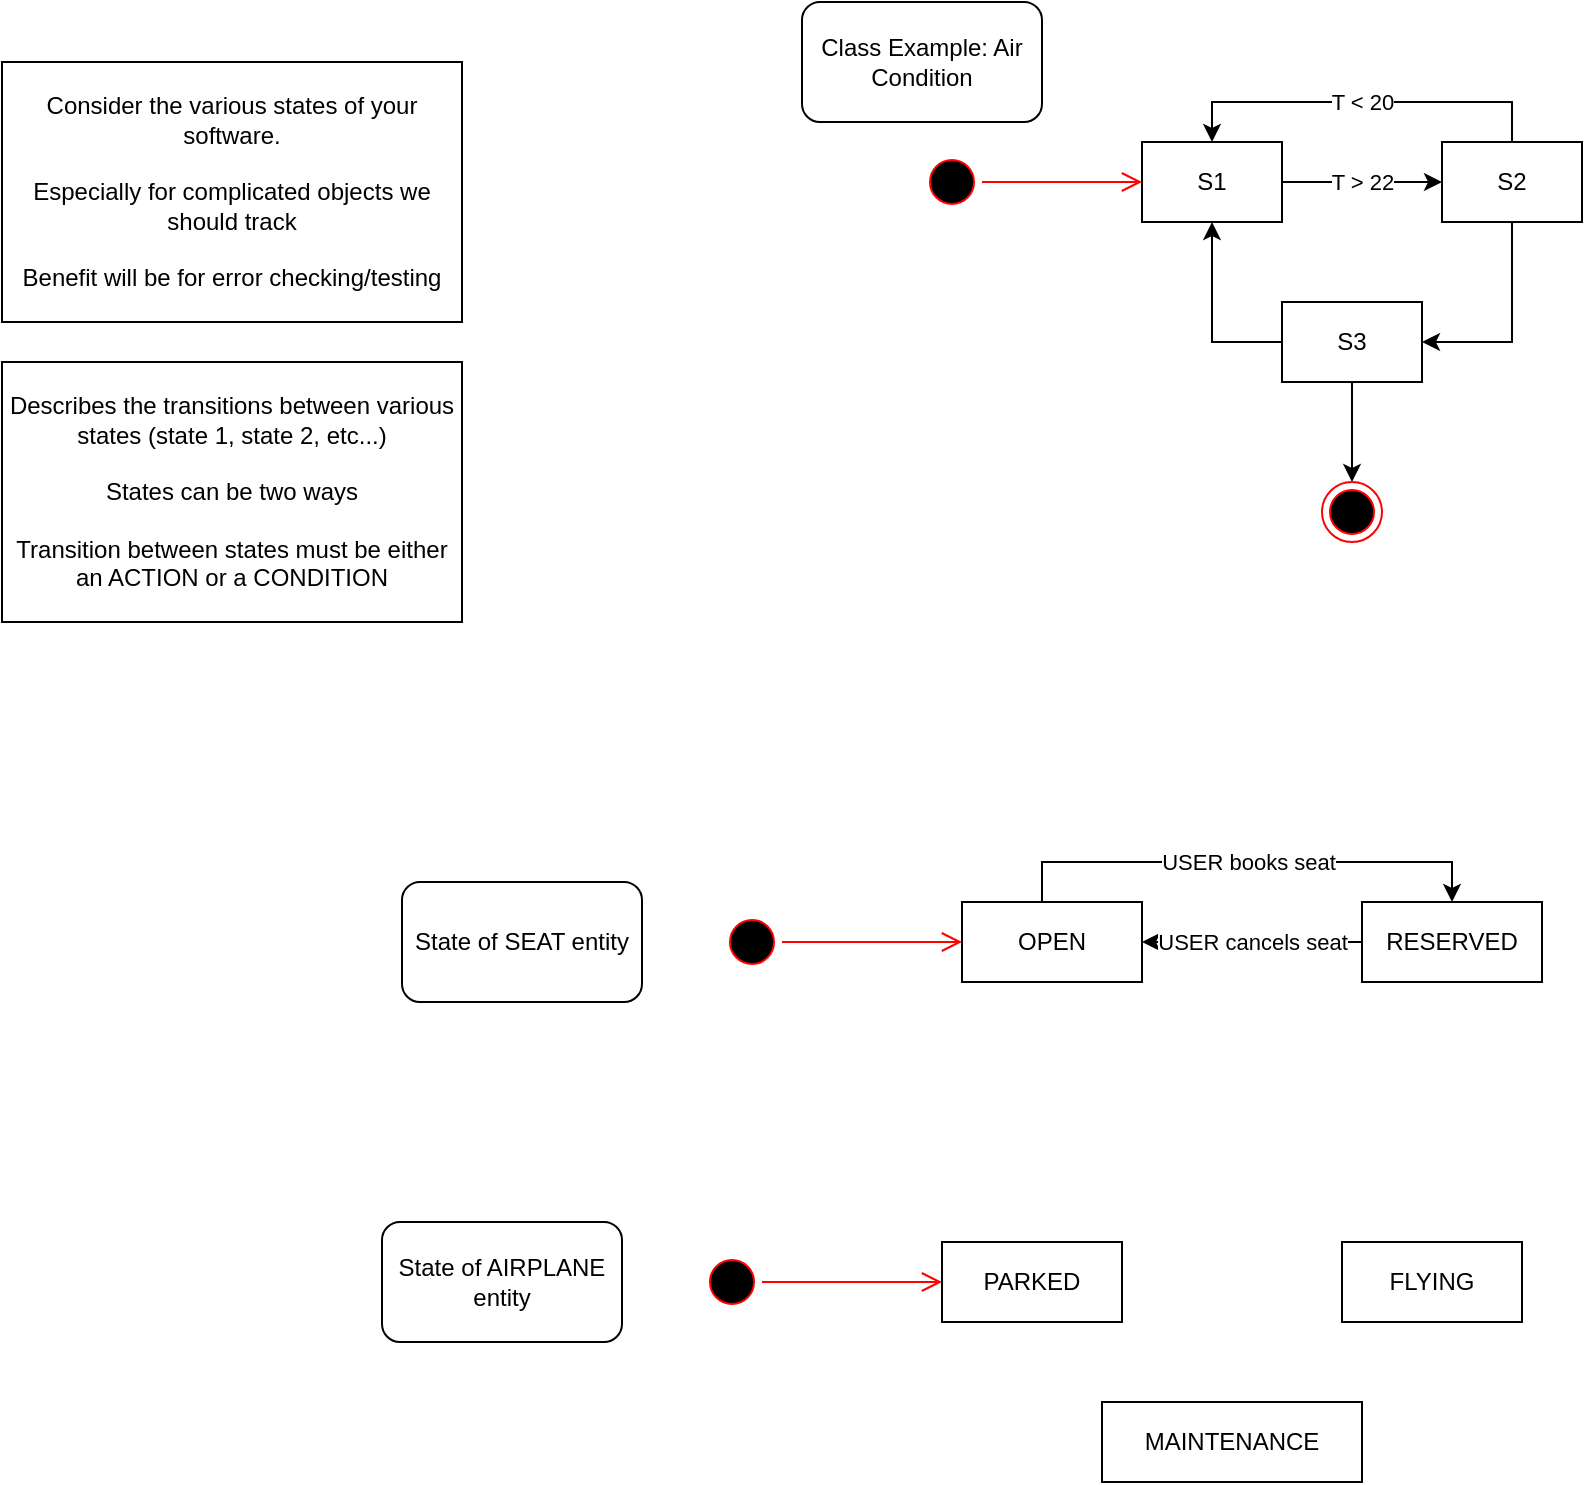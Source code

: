 <mxfile version="22.1.0" type="device">
  <diagram name="Page-1" id="fovnCzvOMF8kabrc145Y">
    <mxGraphModel dx="984" dy="659" grid="1" gridSize="10" guides="1" tooltips="1" connect="1" arrows="1" fold="1" page="1" pageScale="1" pageWidth="850" pageHeight="1100" math="0" shadow="0">
      <root>
        <mxCell id="0" />
        <mxCell id="1" parent="0" />
        <mxCell id="uDA4S_XP-AhFT6qy_NY7-1" value="Consider the various states of your software.&lt;br&gt;&lt;br&gt;Especially for complicated objects we should track&lt;br&gt;&lt;br&gt;Benefit will be for error checking/testing" style="rounded=0;whiteSpace=wrap;html=1;" vertex="1" parent="1">
          <mxGeometry x="40" y="40" width="230" height="130" as="geometry" />
        </mxCell>
        <mxCell id="uDA4S_XP-AhFT6qy_NY7-2" value="Describes the transitions between various states (state 1, state 2, etc...)&lt;br&gt;&lt;br&gt;States can be two ways&lt;br&gt;&lt;br&gt;Transition between states must be either an ACTION or a CONDITION" style="rounded=0;whiteSpace=wrap;html=1;" vertex="1" parent="1">
          <mxGeometry x="40" y="190" width="230" height="130" as="geometry" />
        </mxCell>
        <mxCell id="uDA4S_XP-AhFT6qy_NY7-5" value="T &amp;gt; 22" style="edgeStyle=orthogonalEdgeStyle;rounded=0;orthogonalLoop=1;jettySize=auto;html=1;" edge="1" parent="1" source="uDA4S_XP-AhFT6qy_NY7-3" target="uDA4S_XP-AhFT6qy_NY7-4">
          <mxGeometry relative="1" as="geometry" />
        </mxCell>
        <mxCell id="uDA4S_XP-AhFT6qy_NY7-3" value="S1" style="rounded=0;whiteSpace=wrap;html=1;" vertex="1" parent="1">
          <mxGeometry x="610" y="80" width="70" height="40" as="geometry" />
        </mxCell>
        <mxCell id="uDA4S_XP-AhFT6qy_NY7-6" value="T &amp;lt; 20" style="edgeStyle=orthogonalEdgeStyle;rounded=0;orthogonalLoop=1;jettySize=auto;html=1;entryX=0.5;entryY=0;entryDx=0;entryDy=0;" edge="1" parent="1" source="uDA4S_XP-AhFT6qy_NY7-4" target="uDA4S_XP-AhFT6qy_NY7-3">
          <mxGeometry relative="1" as="geometry">
            <Array as="points">
              <mxPoint x="795" y="60" />
              <mxPoint x="645" y="60" />
            </Array>
          </mxGeometry>
        </mxCell>
        <mxCell id="uDA4S_XP-AhFT6qy_NY7-8" style="edgeStyle=orthogonalEdgeStyle;rounded=0;orthogonalLoop=1;jettySize=auto;html=1;entryX=1;entryY=0.5;entryDx=0;entryDy=0;" edge="1" parent="1" source="uDA4S_XP-AhFT6qy_NY7-4" target="uDA4S_XP-AhFT6qy_NY7-7">
          <mxGeometry relative="1" as="geometry">
            <Array as="points">
              <mxPoint x="795" y="180" />
            </Array>
          </mxGeometry>
        </mxCell>
        <mxCell id="uDA4S_XP-AhFT6qy_NY7-4" value="S2" style="rounded=0;whiteSpace=wrap;html=1;" vertex="1" parent="1">
          <mxGeometry x="760" y="80" width="70" height="40" as="geometry" />
        </mxCell>
        <mxCell id="uDA4S_XP-AhFT6qy_NY7-9" style="edgeStyle=orthogonalEdgeStyle;rounded=0;orthogonalLoop=1;jettySize=auto;html=1;entryX=0.5;entryY=1;entryDx=0;entryDy=0;" edge="1" parent="1" source="uDA4S_XP-AhFT6qy_NY7-7" target="uDA4S_XP-AhFT6qy_NY7-3">
          <mxGeometry relative="1" as="geometry">
            <Array as="points">
              <mxPoint x="645" y="180" />
            </Array>
          </mxGeometry>
        </mxCell>
        <mxCell id="uDA4S_XP-AhFT6qy_NY7-17" style="edgeStyle=orthogonalEdgeStyle;rounded=0;orthogonalLoop=1;jettySize=auto;html=1;entryX=0.5;entryY=0;entryDx=0;entryDy=0;" edge="1" parent="1" source="uDA4S_XP-AhFT6qy_NY7-7" target="uDA4S_XP-AhFT6qy_NY7-16">
          <mxGeometry relative="1" as="geometry" />
        </mxCell>
        <mxCell id="uDA4S_XP-AhFT6qy_NY7-7" value="S3" style="rounded=0;whiteSpace=wrap;html=1;" vertex="1" parent="1">
          <mxGeometry x="680" y="160" width="70" height="40" as="geometry" />
        </mxCell>
        <mxCell id="uDA4S_XP-AhFT6qy_NY7-10" value="Class Example: Air Condition" style="rounded=1;whiteSpace=wrap;html=1;" vertex="1" parent="1">
          <mxGeometry x="440" y="10" width="120" height="60" as="geometry" />
        </mxCell>
        <mxCell id="uDA4S_XP-AhFT6qy_NY7-11" value="State of SEAT entity" style="rounded=1;whiteSpace=wrap;html=1;" vertex="1" parent="1">
          <mxGeometry x="240" y="450" width="120" height="60" as="geometry" />
        </mxCell>
        <mxCell id="uDA4S_XP-AhFT6qy_NY7-23" value="USER cancels seat" style="edgeStyle=orthogonalEdgeStyle;rounded=0;orthogonalLoop=1;jettySize=auto;html=1;" edge="1" parent="1" source="uDA4S_XP-AhFT6qy_NY7-12" target="uDA4S_XP-AhFT6qy_NY7-13">
          <mxGeometry relative="1" as="geometry" />
        </mxCell>
        <mxCell id="uDA4S_XP-AhFT6qy_NY7-12" value="RESERVED" style="rounded=0;whiteSpace=wrap;html=1;" vertex="1" parent="1">
          <mxGeometry x="720" y="460" width="90" height="40" as="geometry" />
        </mxCell>
        <mxCell id="uDA4S_XP-AhFT6qy_NY7-18" value="USER books seat" style="edgeStyle=orthogonalEdgeStyle;rounded=0;orthogonalLoop=1;jettySize=auto;html=1;entryX=0.5;entryY=0;entryDx=0;entryDy=0;" edge="1" parent="1" source="uDA4S_XP-AhFT6qy_NY7-13" target="uDA4S_XP-AhFT6qy_NY7-12">
          <mxGeometry relative="1" as="geometry">
            <Array as="points">
              <mxPoint x="560" y="440" />
              <mxPoint x="765" y="440" />
            </Array>
          </mxGeometry>
        </mxCell>
        <mxCell id="uDA4S_XP-AhFT6qy_NY7-13" value="OPEN" style="rounded=0;whiteSpace=wrap;html=1;" vertex="1" parent="1">
          <mxGeometry x="520" y="460" width="90" height="40" as="geometry" />
        </mxCell>
        <mxCell id="uDA4S_XP-AhFT6qy_NY7-14" value="" style="ellipse;html=1;shape=startState;fillColor=#000000;strokeColor=#ff0000;" vertex="1" parent="1">
          <mxGeometry x="500" y="85" width="30" height="30" as="geometry" />
        </mxCell>
        <mxCell id="uDA4S_XP-AhFT6qy_NY7-15" value="" style="edgeStyle=orthogonalEdgeStyle;html=1;verticalAlign=bottom;endArrow=open;endSize=8;strokeColor=#ff0000;rounded=0;entryX=0;entryY=0.5;entryDx=0;entryDy=0;" edge="1" source="uDA4S_XP-AhFT6qy_NY7-14" parent="1" target="uDA4S_XP-AhFT6qy_NY7-3">
          <mxGeometry relative="1" as="geometry">
            <mxPoint x="435" y="250" as="targetPoint" />
          </mxGeometry>
        </mxCell>
        <mxCell id="uDA4S_XP-AhFT6qy_NY7-16" value="" style="ellipse;html=1;shape=endState;fillColor=#000000;strokeColor=#ff0000;" vertex="1" parent="1">
          <mxGeometry x="700" y="250" width="30" height="30" as="geometry" />
        </mxCell>
        <mxCell id="uDA4S_XP-AhFT6qy_NY7-20" value="" style="ellipse;html=1;shape=startState;fillColor=#000000;strokeColor=#ff0000;" vertex="1" parent="1">
          <mxGeometry x="400" y="465" width="30" height="30" as="geometry" />
        </mxCell>
        <mxCell id="uDA4S_XP-AhFT6qy_NY7-21" value="" style="edgeStyle=orthogonalEdgeStyle;html=1;verticalAlign=bottom;endArrow=open;endSize=8;strokeColor=#ff0000;rounded=0;entryX=0;entryY=0.5;entryDx=0;entryDy=0;" edge="1" source="uDA4S_XP-AhFT6qy_NY7-20" parent="1" target="uDA4S_XP-AhFT6qy_NY7-13">
          <mxGeometry relative="1" as="geometry">
            <mxPoint x="475" y="470" as="targetPoint" />
          </mxGeometry>
        </mxCell>
        <mxCell id="uDA4S_XP-AhFT6qy_NY7-25" value="State of AIRPLANE entity" style="rounded=1;whiteSpace=wrap;html=1;" vertex="1" parent="1">
          <mxGeometry x="230" y="620" width="120" height="60" as="geometry" />
        </mxCell>
        <mxCell id="uDA4S_XP-AhFT6qy_NY7-27" value="FLYING" style="rounded=0;whiteSpace=wrap;html=1;" vertex="1" parent="1">
          <mxGeometry x="710" y="630" width="90" height="40" as="geometry" />
        </mxCell>
        <mxCell id="uDA4S_XP-AhFT6qy_NY7-29" value="PARKED" style="rounded=0;whiteSpace=wrap;html=1;" vertex="1" parent="1">
          <mxGeometry x="510" y="630" width="90" height="40" as="geometry" />
        </mxCell>
        <mxCell id="uDA4S_XP-AhFT6qy_NY7-30" value="" style="ellipse;html=1;shape=startState;fillColor=#000000;strokeColor=#ff0000;" vertex="1" parent="1">
          <mxGeometry x="390" y="635" width="30" height="30" as="geometry" />
        </mxCell>
        <mxCell id="uDA4S_XP-AhFT6qy_NY7-31" value="" style="edgeStyle=orthogonalEdgeStyle;html=1;verticalAlign=bottom;endArrow=open;endSize=8;strokeColor=#ff0000;rounded=0;entryX=0;entryY=0.5;entryDx=0;entryDy=0;" edge="1" parent="1" source="uDA4S_XP-AhFT6qy_NY7-30" target="uDA4S_XP-AhFT6qy_NY7-29">
          <mxGeometry relative="1" as="geometry">
            <mxPoint x="465" y="640" as="targetPoint" />
          </mxGeometry>
        </mxCell>
        <mxCell id="uDA4S_XP-AhFT6qy_NY7-33" value="MAINTENANCE" style="rounded=0;whiteSpace=wrap;html=1;" vertex="1" parent="1">
          <mxGeometry x="590" y="710" width="130" height="40" as="geometry" />
        </mxCell>
      </root>
    </mxGraphModel>
  </diagram>
</mxfile>

